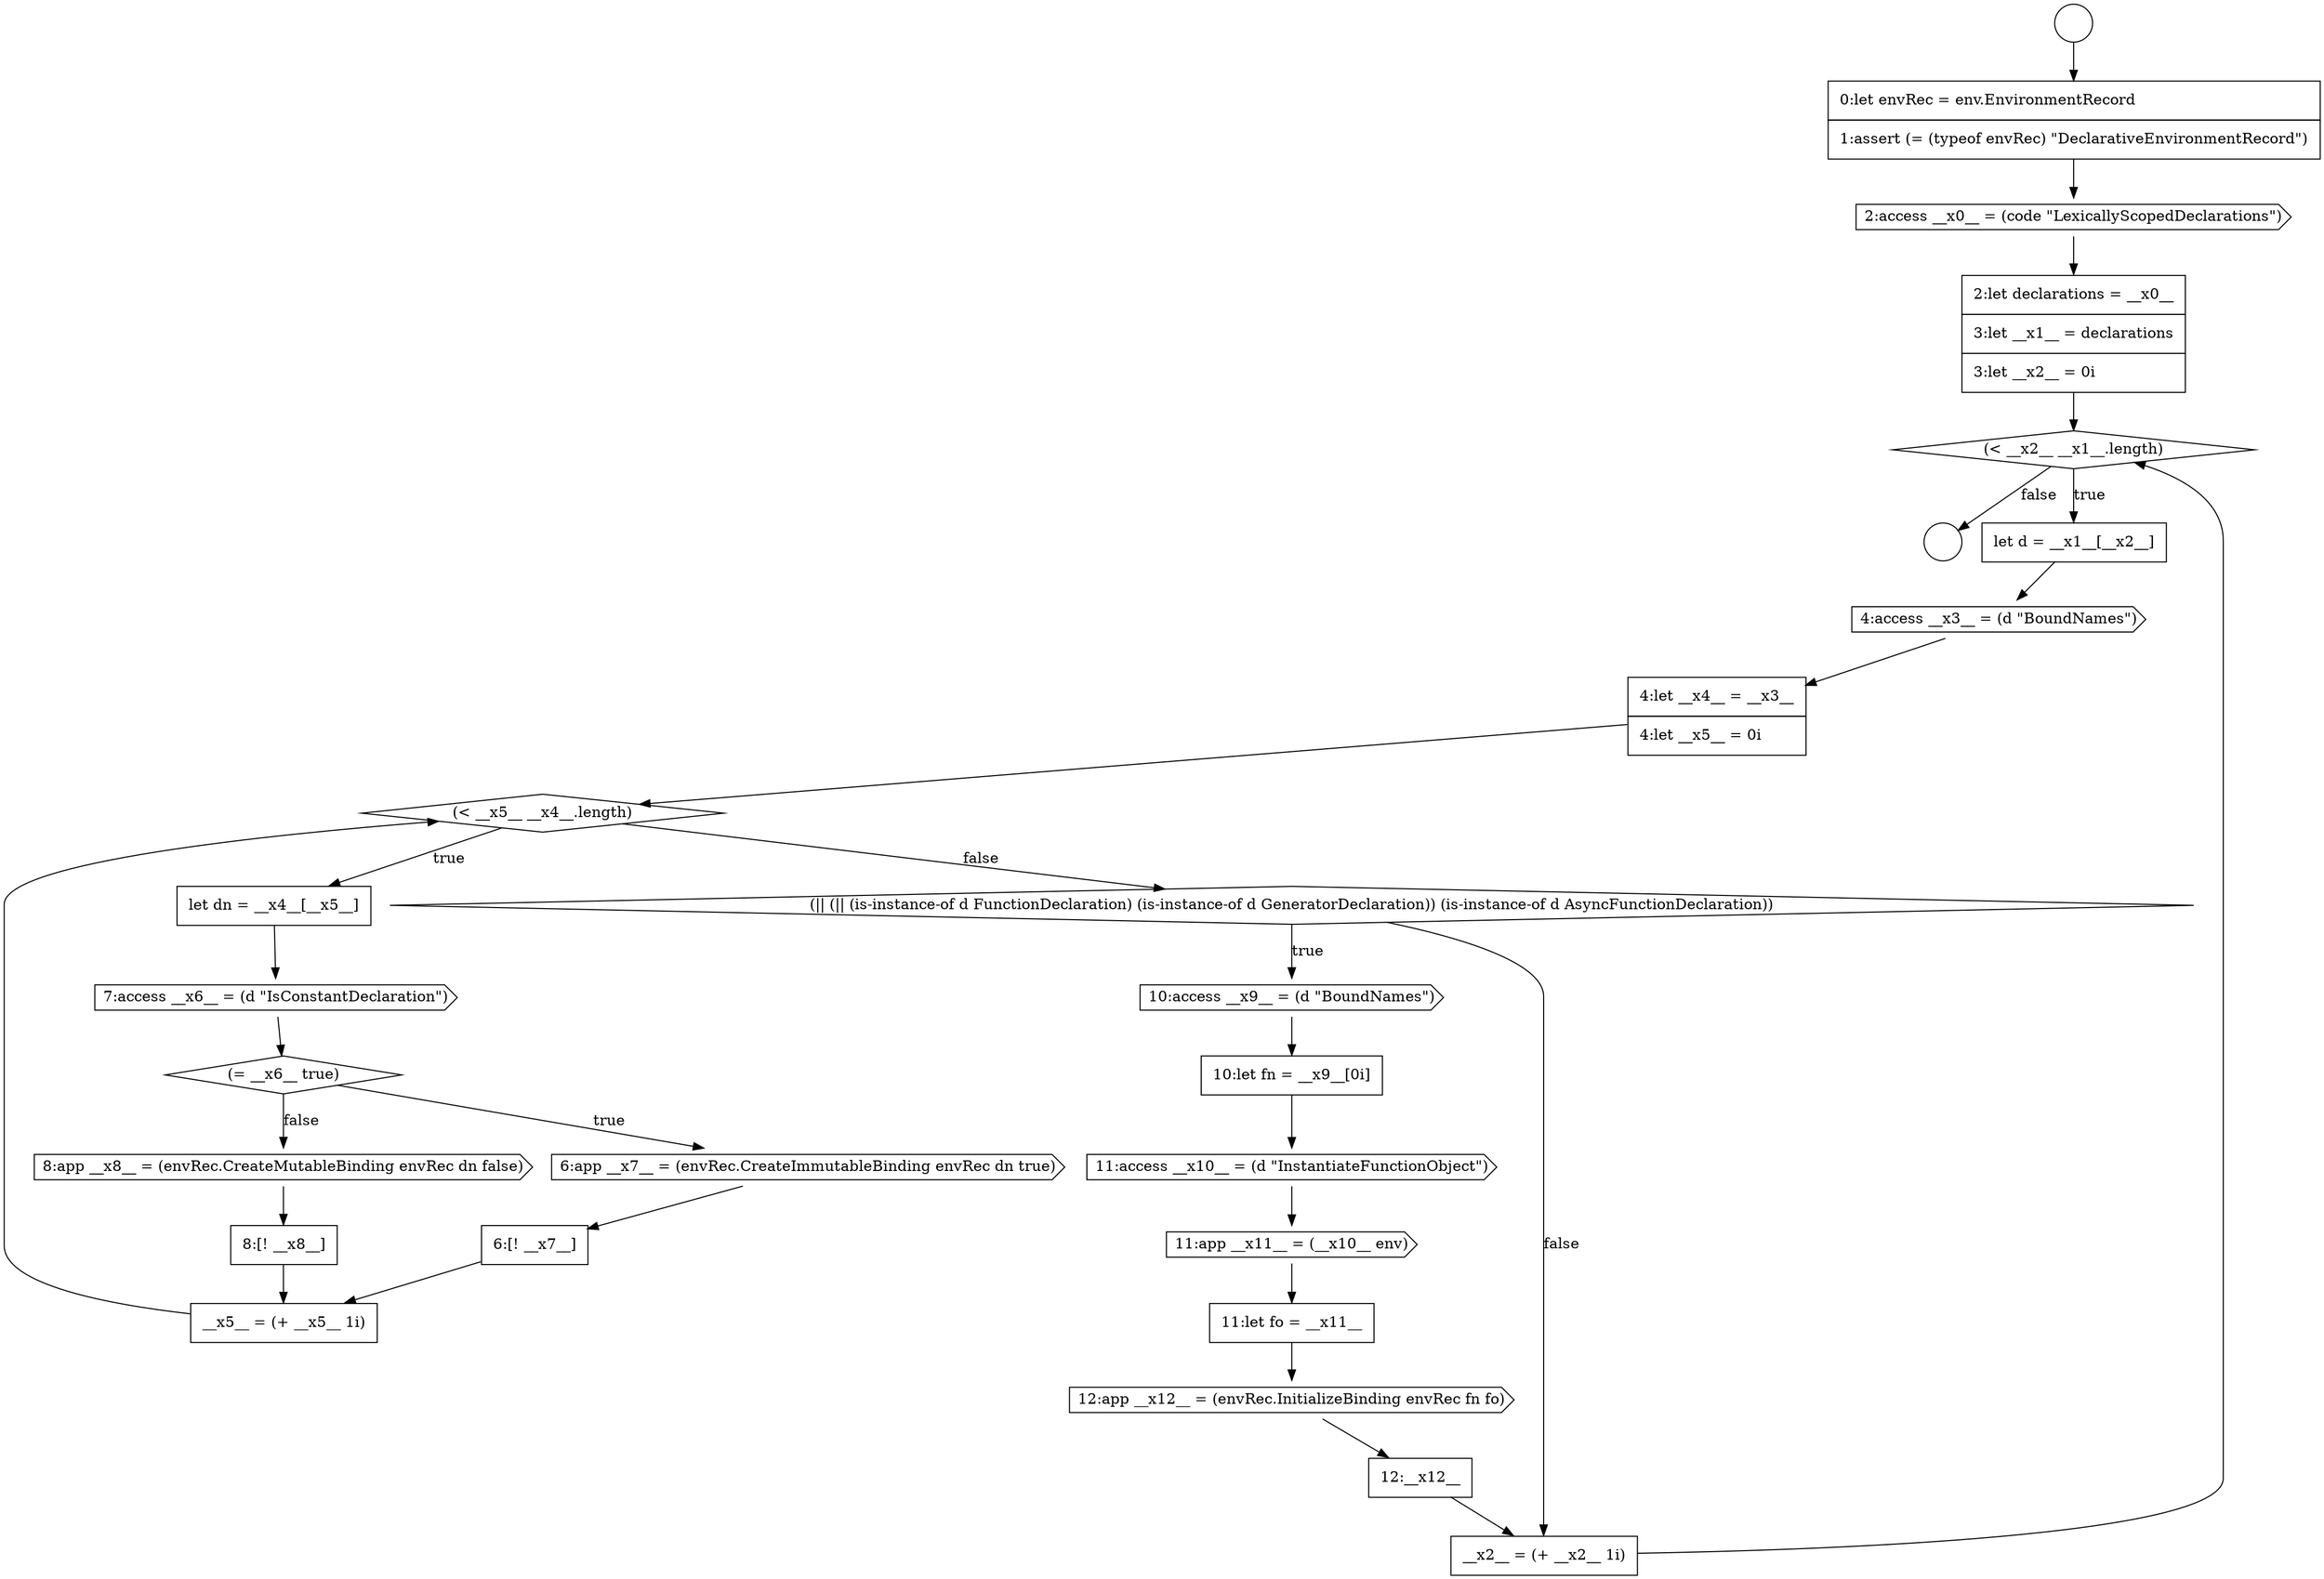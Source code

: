 digraph {
  node5644 [shape=none, margin=0, label=<<font color="black">
    <table border="0" cellborder="1" cellspacing="0" cellpadding="10">
      <tr><td align="left">2:let declarations = __x0__</td></tr>
      <tr><td align="left">3:let __x1__ = declarations</td></tr>
      <tr><td align="left">3:let __x2__ = 0i</td></tr>
    </table>
  </font>> color="black" fillcolor="white" style=filled]
  node5640 [shape=circle label=" " color="black" fillcolor="white" style=filled]
  node5642 [shape=none, margin=0, label=<<font color="black">
    <table border="0" cellborder="1" cellspacing="0" cellpadding="10">
      <tr><td align="left">0:let envRec = env.EnvironmentRecord</td></tr>
      <tr><td align="left">1:assert (= (typeof envRec) &quot;DeclarativeEnvironmentRecord&quot;)</td></tr>
    </table>
  </font>> color="black" fillcolor="white" style=filled]
  node5645 [shape=diamond, label=<<font color="black">(&lt; __x2__ __x1__.length)</font>> color="black" fillcolor="white" style=filled]
  node5659 [shape=cds, label=<<font color="black">10:access __x9__ = (d &quot;BoundNames&quot;)</font>> color="black" fillcolor="white" style=filled]
  node5654 [shape=none, margin=0, label=<<font color="black">
    <table border="0" cellborder="1" cellspacing="0" cellpadding="10">
      <tr><td align="left">6:[! __x7__]</td></tr>
    </table>
  </font>> color="black" fillcolor="white" style=filled]
  node5663 [shape=none, margin=0, label=<<font color="black">
    <table border="0" cellborder="1" cellspacing="0" cellpadding="10">
      <tr><td align="left">11:let fo = __x11__</td></tr>
    </table>
  </font>> color="black" fillcolor="white" style=filled]
  node5650 [shape=none, margin=0, label=<<font color="black">
    <table border="0" cellborder="1" cellspacing="0" cellpadding="10">
      <tr><td align="left">let dn = __x4__[__x5__]</td></tr>
    </table>
  </font>> color="black" fillcolor="white" style=filled]
  node5643 [shape=cds, label=<<font color="black">2:access __x0__ = (code &quot;LexicallyScopedDeclarations&quot;)</font>> color="black" fillcolor="white" style=filled]
  node5648 [shape=none, margin=0, label=<<font color="black">
    <table border="0" cellborder="1" cellspacing="0" cellpadding="10">
      <tr><td align="left">4:let __x4__ = __x3__</td></tr>
      <tr><td align="left">4:let __x5__ = 0i</td></tr>
    </table>
  </font>> color="black" fillcolor="white" style=filled]
  node5665 [shape=none, margin=0, label=<<font color="black">
    <table border="0" cellborder="1" cellspacing="0" cellpadding="10">
      <tr><td align="left">12:__x12__</td></tr>
    </table>
  </font>> color="black" fillcolor="white" style=filled]
  node5655 [shape=cds, label=<<font color="black">8:app __x8__ = (envRec.CreateMutableBinding envRec dn false)</font>> color="black" fillcolor="white" style=filled]
  node5658 [shape=diamond, label=<<font color="black">(|| (|| (is-instance-of d FunctionDeclaration) (is-instance-of d GeneratorDeclaration)) (is-instance-of d AsyncFunctionDeclaration))</font>> color="black" fillcolor="white" style=filled]
  node5651 [shape=cds, label=<<font color="black">7:access __x6__ = (d &quot;IsConstantDeclaration&quot;)</font>> color="black" fillcolor="white" style=filled]
  node5662 [shape=cds, label=<<font color="black">11:app __x11__ = (__x10__ env)</font>> color="black" fillcolor="white" style=filled]
  node5666 [shape=none, margin=0, label=<<font color="black">
    <table border="0" cellborder="1" cellspacing="0" cellpadding="10">
      <tr><td align="left">__x2__ = (+ __x2__ 1i)</td></tr>
    </table>
  </font>> color="black" fillcolor="white" style=filled]
  node5647 [shape=cds, label=<<font color="black">4:access __x3__ = (d &quot;BoundNames&quot;)</font>> color="black" fillcolor="white" style=filled]
  node5657 [shape=none, margin=0, label=<<font color="black">
    <table border="0" cellborder="1" cellspacing="0" cellpadding="10">
      <tr><td align="left">__x5__ = (+ __x5__ 1i)</td></tr>
    </table>
  </font>> color="black" fillcolor="white" style=filled]
  node5656 [shape=none, margin=0, label=<<font color="black">
    <table border="0" cellborder="1" cellspacing="0" cellpadding="10">
      <tr><td align="left">8:[! __x8__]</td></tr>
    </table>
  </font>> color="black" fillcolor="white" style=filled]
  node5641 [shape=circle label=" " color="black" fillcolor="white" style=filled]
  node5646 [shape=none, margin=0, label=<<font color="black">
    <table border="0" cellborder="1" cellspacing="0" cellpadding="10">
      <tr><td align="left">let d = __x1__[__x2__]</td></tr>
    </table>
  </font>> color="black" fillcolor="white" style=filled]
  node5661 [shape=cds, label=<<font color="black">11:access __x10__ = (d &quot;InstantiateFunctionObject&quot;)</font>> color="black" fillcolor="white" style=filled]
  node5652 [shape=diamond, label=<<font color="black">(= __x6__ true)</font>> color="black" fillcolor="white" style=filled]
  node5653 [shape=cds, label=<<font color="black">6:app __x7__ = (envRec.CreateImmutableBinding envRec dn true)</font>> color="black" fillcolor="white" style=filled]
  node5660 [shape=none, margin=0, label=<<font color="black">
    <table border="0" cellborder="1" cellspacing="0" cellpadding="10">
      <tr><td align="left">10:let fn = __x9__[0i]</td></tr>
    </table>
  </font>> color="black" fillcolor="white" style=filled]
  node5649 [shape=diamond, label=<<font color="black">(&lt; __x5__ __x4__.length)</font>> color="black" fillcolor="white" style=filled]
  node5664 [shape=cds, label=<<font color="black">12:app __x12__ = (envRec.InitializeBinding envRec fn fo)</font>> color="black" fillcolor="white" style=filled]
  node5656 -> node5657 [ color="black"]
  node5650 -> node5651 [ color="black"]
  node5658 -> node5659 [label=<<font color="black">true</font>> color="black"]
  node5658 -> node5666 [label=<<font color="black">false</font>> color="black"]
  node5648 -> node5649 [ color="black"]
  node5643 -> node5644 [ color="black"]
  node5662 -> node5663 [ color="black"]
  node5652 -> node5653 [label=<<font color="black">true</font>> color="black"]
  node5652 -> node5655 [label=<<font color="black">false</font>> color="black"]
  node5666 -> node5645 [ color="black"]
  node5653 -> node5654 [ color="black"]
  node5649 -> node5650 [label=<<font color="black">true</font>> color="black"]
  node5649 -> node5658 [label=<<font color="black">false</font>> color="black"]
  node5654 -> node5657 [ color="black"]
  node5647 -> node5648 [ color="black"]
  node5660 -> node5661 [ color="black"]
  node5661 -> node5662 [ color="black"]
  node5645 -> node5646 [label=<<font color="black">true</font>> color="black"]
  node5645 -> node5641 [label=<<font color="black">false</font>> color="black"]
  node5642 -> node5643 [ color="black"]
  node5659 -> node5660 [ color="black"]
  node5663 -> node5664 [ color="black"]
  node5655 -> node5656 [ color="black"]
  node5644 -> node5645 [ color="black"]
  node5651 -> node5652 [ color="black"]
  node5646 -> node5647 [ color="black"]
  node5657 -> node5649 [ color="black"]
  node5664 -> node5665 [ color="black"]
  node5640 -> node5642 [ color="black"]
  node5665 -> node5666 [ color="black"]
}
